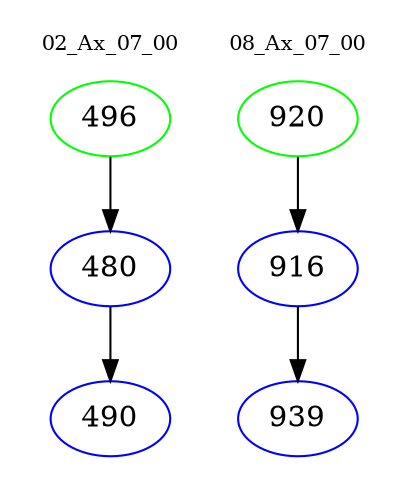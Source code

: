 digraph{
subgraph cluster_0 {
color = white
label = "02_Ax_07_00";
fontsize=10;
T0_496 [label="496", color="green"]
T0_496 -> T0_480 [color="black"]
T0_480 [label="480", color="blue"]
T0_480 -> T0_490 [color="black"]
T0_490 [label="490", color="blue"]
}
subgraph cluster_1 {
color = white
label = "08_Ax_07_00";
fontsize=10;
T1_920 [label="920", color="green"]
T1_920 -> T1_916 [color="black"]
T1_916 [label="916", color="blue"]
T1_916 -> T1_939 [color="black"]
T1_939 [label="939", color="blue"]
}
}
